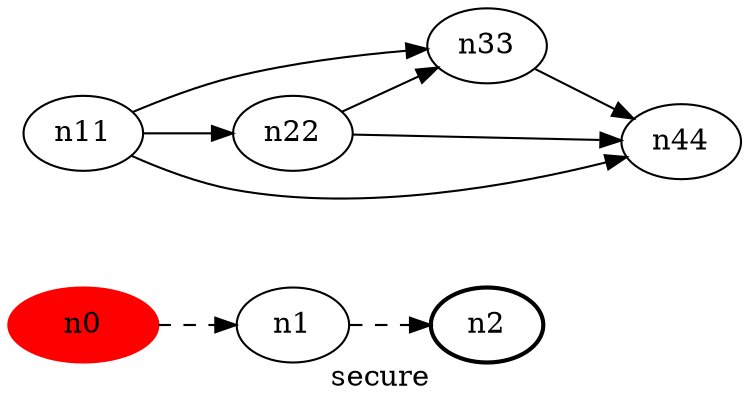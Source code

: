 digraph test3536948917 {
	rankdir=LR;
	fontcolor=blue; /*!c0; c1; c0 -- c1 */
	n0 [style=dotted, fillcolht=1, width=1, color=red, style=filled];
	n2 [style=bold, xlabel="secure"];
	n0 -> n1 -> n2[style=dashed];
	n11 -> n22;
	n11 -> n33;
	n11 -> n44;
	n22 -> n33;
	n22 -> n44;
	n33 -> n44;
}
